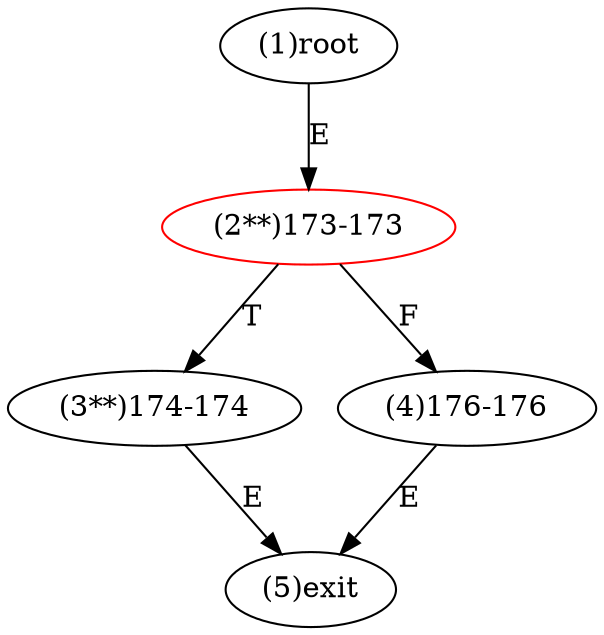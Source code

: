 digraph "" { 
1[ label="(1)root"];
2[ label="(2**)173-173",color=red];
3[ label="(3**)174-174"];
4[ label="(4)176-176"];
5[ label="(5)exit"];
1->2[ label="E"];
2->4[ label="F"];
2->3[ label="T"];
3->5[ label="E"];
4->5[ label="E"];
}